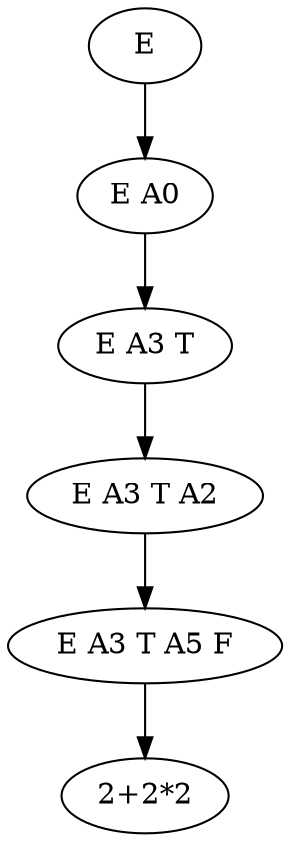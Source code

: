 digraph {
"E" -> "E A0";
"E A0" -> "E A3 T";
"E A3 T" -> "E A3 T A2";
"E A3 T A2" -> "E A3 T A5 F" -> "2+2*2";
}